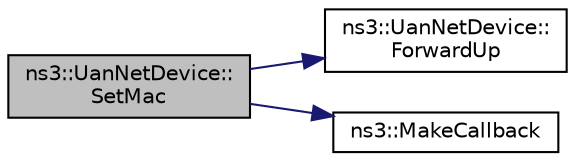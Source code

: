 digraph "ns3::UanNetDevice::SetMac"
{
 // LATEX_PDF_SIZE
  edge [fontname="Helvetica",fontsize="10",labelfontname="Helvetica",labelfontsize="10"];
  node [fontname="Helvetica",fontsize="10",shape=record];
  rankdir="LR";
  Node1 [label="ns3::UanNetDevice::\lSetMac",height=0.2,width=0.4,color="black", fillcolor="grey75", style="filled", fontcolor="black",tooltip="Set the MAC layer for this device."];
  Node1 -> Node2 [color="midnightblue",fontsize="10",style="solid",fontname="Helvetica"];
  Node2 [label="ns3::UanNetDevice::\lForwardUp",height=0.2,width=0.4,color="black", fillcolor="white", style="filled",URL="$classns3_1_1_uan_net_device.html#a953111cf385e4c74f1473c2c7ce6a4c7",tooltip="Forward the packet to a higher level, set with SetReceiveCallback."];
  Node1 -> Node3 [color="midnightblue",fontsize="10",style="solid",fontname="Helvetica"];
  Node3 [label="ns3::MakeCallback",height=0.2,width=0.4,color="black", fillcolor="white", style="filled",URL="$namespacens3.html#af1dde3c04374147fca0cfe3b0766d664",tooltip="Build Callbacks for class method members which take varying numbers of arguments and potentially retu..."];
}
